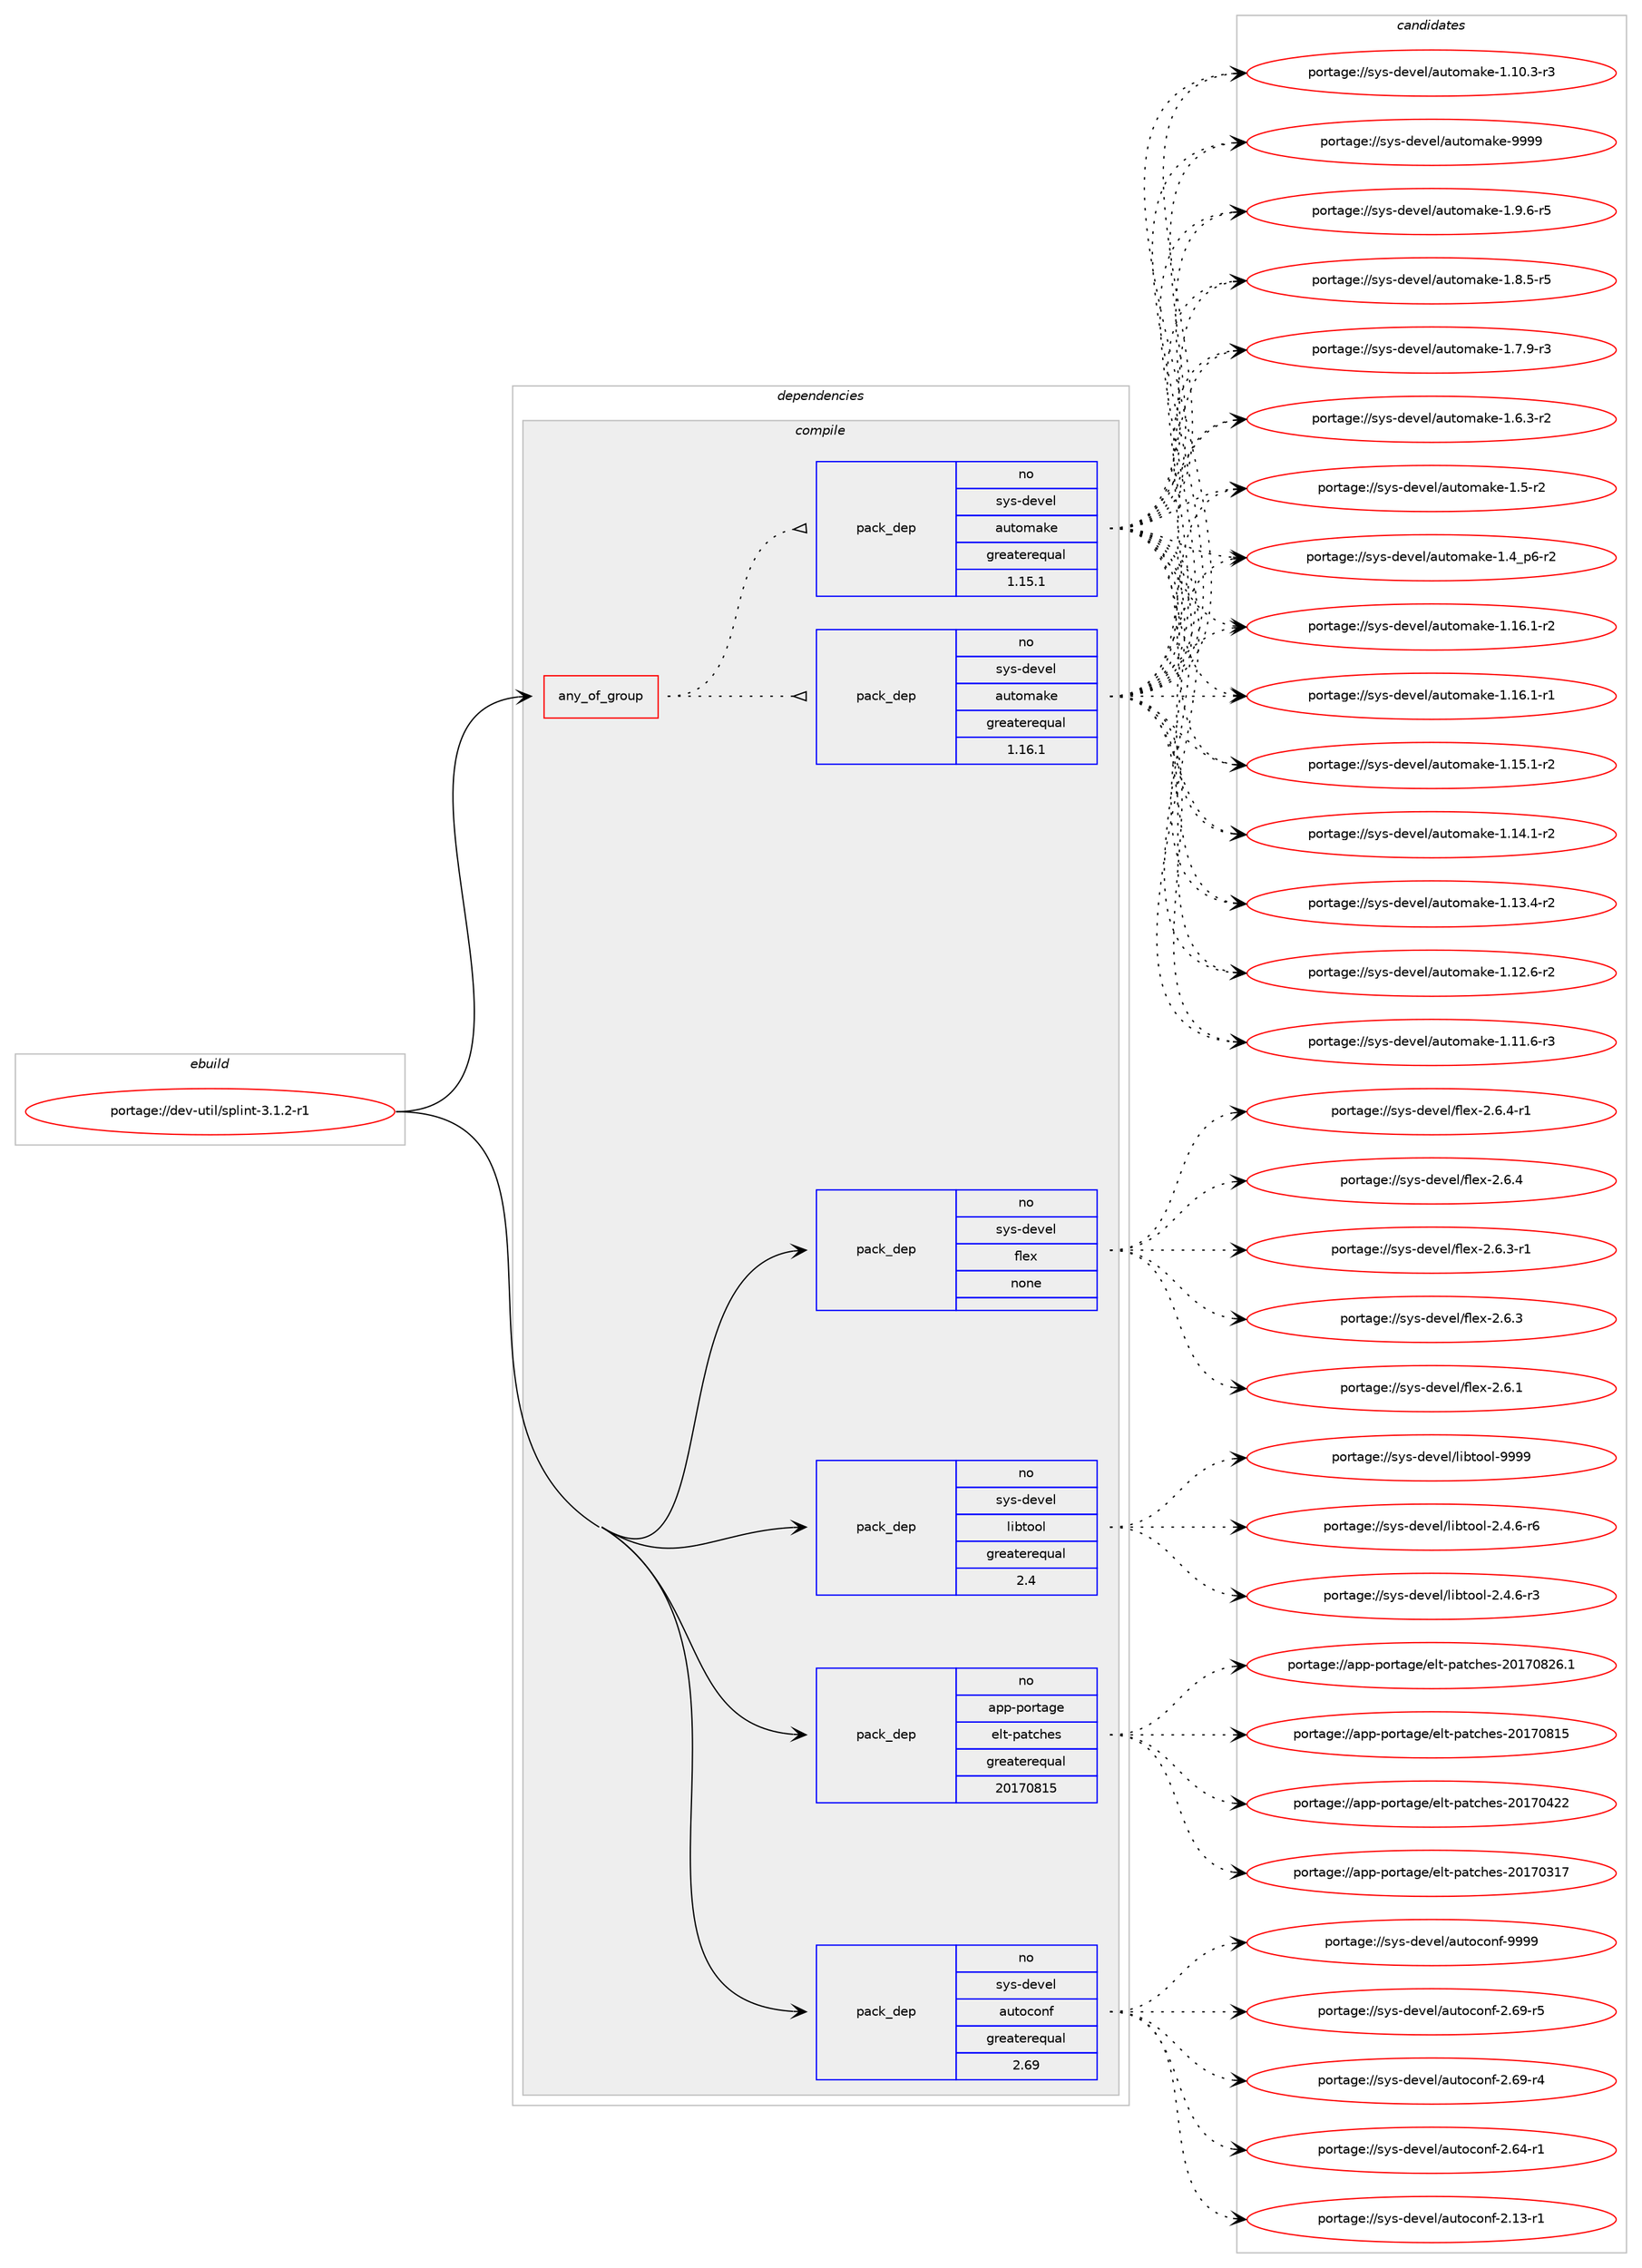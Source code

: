 digraph prolog {

# *************
# Graph options
# *************

newrank=true;
concentrate=true;
compound=true;
graph [rankdir=LR,fontname=Helvetica,fontsize=10,ranksep=1.5];#, ranksep=2.5, nodesep=0.2];
edge  [arrowhead=vee];
node  [fontname=Helvetica,fontsize=10];

# **********
# The ebuild
# **********

subgraph cluster_leftcol {
color=gray;
label=<<i>ebuild</i>>;
id [label="portage://dev-util/splint-3.1.2-r1", color=red, width=4, href="../dev-util/splint-3.1.2-r1.svg"];
}

# ****************
# The dependencies
# ****************

subgraph cluster_midcol {
color=gray;
label=<<i>dependencies</i>>;
subgraph cluster_compile {
fillcolor="#eeeeee";
style=filled;
label=<<i>compile</i>>;
subgraph any4380 {
dependency297166 [label=<<TABLE BORDER="0" CELLBORDER="1" CELLSPACING="0" CELLPADDING="4"><TR><TD CELLPADDING="10">any_of_group</TD></TR></TABLE>>, shape=none, color=red];subgraph pack231012 {
dependency297167 [label=<<TABLE BORDER="0" CELLBORDER="1" CELLSPACING="0" CELLPADDING="4" WIDTH="220"><TR><TD ROWSPAN="6" CELLPADDING="30">pack_dep</TD></TR><TR><TD WIDTH="110">no</TD></TR><TR><TD>sys-devel</TD></TR><TR><TD>automake</TD></TR><TR><TD>greaterequal</TD></TR><TR><TD>1.16.1</TD></TR></TABLE>>, shape=none, color=blue];
}
dependency297166:e -> dependency297167:w [weight=20,style="dotted",arrowhead="oinv"];
subgraph pack231013 {
dependency297168 [label=<<TABLE BORDER="0" CELLBORDER="1" CELLSPACING="0" CELLPADDING="4" WIDTH="220"><TR><TD ROWSPAN="6" CELLPADDING="30">pack_dep</TD></TR><TR><TD WIDTH="110">no</TD></TR><TR><TD>sys-devel</TD></TR><TR><TD>automake</TD></TR><TR><TD>greaterequal</TD></TR><TR><TD>1.15.1</TD></TR></TABLE>>, shape=none, color=blue];
}
dependency297166:e -> dependency297168:w [weight=20,style="dotted",arrowhead="oinv"];
}
id:e -> dependency297166:w [weight=20,style="solid",arrowhead="vee"];
subgraph pack231014 {
dependency297169 [label=<<TABLE BORDER="0" CELLBORDER="1" CELLSPACING="0" CELLPADDING="4" WIDTH="220"><TR><TD ROWSPAN="6" CELLPADDING="30">pack_dep</TD></TR><TR><TD WIDTH="110">no</TD></TR><TR><TD>app-portage</TD></TR><TR><TD>elt-patches</TD></TR><TR><TD>greaterequal</TD></TR><TR><TD>20170815</TD></TR></TABLE>>, shape=none, color=blue];
}
id:e -> dependency297169:w [weight=20,style="solid",arrowhead="vee"];
subgraph pack231015 {
dependency297170 [label=<<TABLE BORDER="0" CELLBORDER="1" CELLSPACING="0" CELLPADDING="4" WIDTH="220"><TR><TD ROWSPAN="6" CELLPADDING="30">pack_dep</TD></TR><TR><TD WIDTH="110">no</TD></TR><TR><TD>sys-devel</TD></TR><TR><TD>autoconf</TD></TR><TR><TD>greaterequal</TD></TR><TR><TD>2.69</TD></TR></TABLE>>, shape=none, color=blue];
}
id:e -> dependency297170:w [weight=20,style="solid",arrowhead="vee"];
subgraph pack231016 {
dependency297171 [label=<<TABLE BORDER="0" CELLBORDER="1" CELLSPACING="0" CELLPADDING="4" WIDTH="220"><TR><TD ROWSPAN="6" CELLPADDING="30">pack_dep</TD></TR><TR><TD WIDTH="110">no</TD></TR><TR><TD>sys-devel</TD></TR><TR><TD>flex</TD></TR><TR><TD>none</TD></TR><TR><TD></TD></TR></TABLE>>, shape=none, color=blue];
}
id:e -> dependency297171:w [weight=20,style="solid",arrowhead="vee"];
subgraph pack231017 {
dependency297172 [label=<<TABLE BORDER="0" CELLBORDER="1" CELLSPACING="0" CELLPADDING="4" WIDTH="220"><TR><TD ROWSPAN="6" CELLPADDING="30">pack_dep</TD></TR><TR><TD WIDTH="110">no</TD></TR><TR><TD>sys-devel</TD></TR><TR><TD>libtool</TD></TR><TR><TD>greaterequal</TD></TR><TR><TD>2.4</TD></TR></TABLE>>, shape=none, color=blue];
}
id:e -> dependency297172:w [weight=20,style="solid",arrowhead="vee"];
}
subgraph cluster_compileandrun {
fillcolor="#eeeeee";
style=filled;
label=<<i>compile and run</i>>;
}
subgraph cluster_run {
fillcolor="#eeeeee";
style=filled;
label=<<i>run</i>>;
}
}

# **************
# The candidates
# **************

subgraph cluster_choices {
rank=same;
color=gray;
label=<<i>candidates</i>>;

subgraph choice231012 {
color=black;
nodesep=1;
choice115121115451001011181011084797117116111109971071014557575757 [label="portage://sys-devel/automake-9999", color=red, width=4,href="../sys-devel/automake-9999.svg"];
choice115121115451001011181011084797117116111109971071014549465746544511453 [label="portage://sys-devel/automake-1.9.6-r5", color=red, width=4,href="../sys-devel/automake-1.9.6-r5.svg"];
choice115121115451001011181011084797117116111109971071014549465646534511453 [label="portage://sys-devel/automake-1.8.5-r5", color=red, width=4,href="../sys-devel/automake-1.8.5-r5.svg"];
choice115121115451001011181011084797117116111109971071014549465546574511451 [label="portage://sys-devel/automake-1.7.9-r3", color=red, width=4,href="../sys-devel/automake-1.7.9-r3.svg"];
choice115121115451001011181011084797117116111109971071014549465446514511450 [label="portage://sys-devel/automake-1.6.3-r2", color=red, width=4,href="../sys-devel/automake-1.6.3-r2.svg"];
choice11512111545100101118101108479711711611110997107101454946534511450 [label="portage://sys-devel/automake-1.5-r2", color=red, width=4,href="../sys-devel/automake-1.5-r2.svg"];
choice115121115451001011181011084797117116111109971071014549465295112544511450 [label="portage://sys-devel/automake-1.4_p6-r2", color=red, width=4,href="../sys-devel/automake-1.4_p6-r2.svg"];
choice11512111545100101118101108479711711611110997107101454946495446494511450 [label="portage://sys-devel/automake-1.16.1-r2", color=red, width=4,href="../sys-devel/automake-1.16.1-r2.svg"];
choice11512111545100101118101108479711711611110997107101454946495446494511449 [label="portage://sys-devel/automake-1.16.1-r1", color=red, width=4,href="../sys-devel/automake-1.16.1-r1.svg"];
choice11512111545100101118101108479711711611110997107101454946495346494511450 [label="portage://sys-devel/automake-1.15.1-r2", color=red, width=4,href="../sys-devel/automake-1.15.1-r2.svg"];
choice11512111545100101118101108479711711611110997107101454946495246494511450 [label="portage://sys-devel/automake-1.14.1-r2", color=red, width=4,href="../sys-devel/automake-1.14.1-r2.svg"];
choice11512111545100101118101108479711711611110997107101454946495146524511450 [label="portage://sys-devel/automake-1.13.4-r2", color=red, width=4,href="../sys-devel/automake-1.13.4-r2.svg"];
choice11512111545100101118101108479711711611110997107101454946495046544511450 [label="portage://sys-devel/automake-1.12.6-r2", color=red, width=4,href="../sys-devel/automake-1.12.6-r2.svg"];
choice11512111545100101118101108479711711611110997107101454946494946544511451 [label="portage://sys-devel/automake-1.11.6-r3", color=red, width=4,href="../sys-devel/automake-1.11.6-r3.svg"];
choice11512111545100101118101108479711711611110997107101454946494846514511451 [label="portage://sys-devel/automake-1.10.3-r3", color=red, width=4,href="../sys-devel/automake-1.10.3-r3.svg"];
dependency297167:e -> choice115121115451001011181011084797117116111109971071014557575757:w [style=dotted,weight="100"];
dependency297167:e -> choice115121115451001011181011084797117116111109971071014549465746544511453:w [style=dotted,weight="100"];
dependency297167:e -> choice115121115451001011181011084797117116111109971071014549465646534511453:w [style=dotted,weight="100"];
dependency297167:e -> choice115121115451001011181011084797117116111109971071014549465546574511451:w [style=dotted,weight="100"];
dependency297167:e -> choice115121115451001011181011084797117116111109971071014549465446514511450:w [style=dotted,weight="100"];
dependency297167:e -> choice11512111545100101118101108479711711611110997107101454946534511450:w [style=dotted,weight="100"];
dependency297167:e -> choice115121115451001011181011084797117116111109971071014549465295112544511450:w [style=dotted,weight="100"];
dependency297167:e -> choice11512111545100101118101108479711711611110997107101454946495446494511450:w [style=dotted,weight="100"];
dependency297167:e -> choice11512111545100101118101108479711711611110997107101454946495446494511449:w [style=dotted,weight="100"];
dependency297167:e -> choice11512111545100101118101108479711711611110997107101454946495346494511450:w [style=dotted,weight="100"];
dependency297167:e -> choice11512111545100101118101108479711711611110997107101454946495246494511450:w [style=dotted,weight="100"];
dependency297167:e -> choice11512111545100101118101108479711711611110997107101454946495146524511450:w [style=dotted,weight="100"];
dependency297167:e -> choice11512111545100101118101108479711711611110997107101454946495046544511450:w [style=dotted,weight="100"];
dependency297167:e -> choice11512111545100101118101108479711711611110997107101454946494946544511451:w [style=dotted,weight="100"];
dependency297167:e -> choice11512111545100101118101108479711711611110997107101454946494846514511451:w [style=dotted,weight="100"];
}
subgraph choice231013 {
color=black;
nodesep=1;
choice115121115451001011181011084797117116111109971071014557575757 [label="portage://sys-devel/automake-9999", color=red, width=4,href="../sys-devel/automake-9999.svg"];
choice115121115451001011181011084797117116111109971071014549465746544511453 [label="portage://sys-devel/automake-1.9.6-r5", color=red, width=4,href="../sys-devel/automake-1.9.6-r5.svg"];
choice115121115451001011181011084797117116111109971071014549465646534511453 [label="portage://sys-devel/automake-1.8.5-r5", color=red, width=4,href="../sys-devel/automake-1.8.5-r5.svg"];
choice115121115451001011181011084797117116111109971071014549465546574511451 [label="portage://sys-devel/automake-1.7.9-r3", color=red, width=4,href="../sys-devel/automake-1.7.9-r3.svg"];
choice115121115451001011181011084797117116111109971071014549465446514511450 [label="portage://sys-devel/automake-1.6.3-r2", color=red, width=4,href="../sys-devel/automake-1.6.3-r2.svg"];
choice11512111545100101118101108479711711611110997107101454946534511450 [label="portage://sys-devel/automake-1.5-r2", color=red, width=4,href="../sys-devel/automake-1.5-r2.svg"];
choice115121115451001011181011084797117116111109971071014549465295112544511450 [label="portage://sys-devel/automake-1.4_p6-r2", color=red, width=4,href="../sys-devel/automake-1.4_p6-r2.svg"];
choice11512111545100101118101108479711711611110997107101454946495446494511450 [label="portage://sys-devel/automake-1.16.1-r2", color=red, width=4,href="../sys-devel/automake-1.16.1-r2.svg"];
choice11512111545100101118101108479711711611110997107101454946495446494511449 [label="portage://sys-devel/automake-1.16.1-r1", color=red, width=4,href="../sys-devel/automake-1.16.1-r1.svg"];
choice11512111545100101118101108479711711611110997107101454946495346494511450 [label="portage://sys-devel/automake-1.15.1-r2", color=red, width=4,href="../sys-devel/automake-1.15.1-r2.svg"];
choice11512111545100101118101108479711711611110997107101454946495246494511450 [label="portage://sys-devel/automake-1.14.1-r2", color=red, width=4,href="../sys-devel/automake-1.14.1-r2.svg"];
choice11512111545100101118101108479711711611110997107101454946495146524511450 [label="portage://sys-devel/automake-1.13.4-r2", color=red, width=4,href="../sys-devel/automake-1.13.4-r2.svg"];
choice11512111545100101118101108479711711611110997107101454946495046544511450 [label="portage://sys-devel/automake-1.12.6-r2", color=red, width=4,href="../sys-devel/automake-1.12.6-r2.svg"];
choice11512111545100101118101108479711711611110997107101454946494946544511451 [label="portage://sys-devel/automake-1.11.6-r3", color=red, width=4,href="../sys-devel/automake-1.11.6-r3.svg"];
choice11512111545100101118101108479711711611110997107101454946494846514511451 [label="portage://sys-devel/automake-1.10.3-r3", color=red, width=4,href="../sys-devel/automake-1.10.3-r3.svg"];
dependency297168:e -> choice115121115451001011181011084797117116111109971071014557575757:w [style=dotted,weight="100"];
dependency297168:e -> choice115121115451001011181011084797117116111109971071014549465746544511453:w [style=dotted,weight="100"];
dependency297168:e -> choice115121115451001011181011084797117116111109971071014549465646534511453:w [style=dotted,weight="100"];
dependency297168:e -> choice115121115451001011181011084797117116111109971071014549465546574511451:w [style=dotted,weight="100"];
dependency297168:e -> choice115121115451001011181011084797117116111109971071014549465446514511450:w [style=dotted,weight="100"];
dependency297168:e -> choice11512111545100101118101108479711711611110997107101454946534511450:w [style=dotted,weight="100"];
dependency297168:e -> choice115121115451001011181011084797117116111109971071014549465295112544511450:w [style=dotted,weight="100"];
dependency297168:e -> choice11512111545100101118101108479711711611110997107101454946495446494511450:w [style=dotted,weight="100"];
dependency297168:e -> choice11512111545100101118101108479711711611110997107101454946495446494511449:w [style=dotted,weight="100"];
dependency297168:e -> choice11512111545100101118101108479711711611110997107101454946495346494511450:w [style=dotted,weight="100"];
dependency297168:e -> choice11512111545100101118101108479711711611110997107101454946495246494511450:w [style=dotted,weight="100"];
dependency297168:e -> choice11512111545100101118101108479711711611110997107101454946495146524511450:w [style=dotted,weight="100"];
dependency297168:e -> choice11512111545100101118101108479711711611110997107101454946495046544511450:w [style=dotted,weight="100"];
dependency297168:e -> choice11512111545100101118101108479711711611110997107101454946494946544511451:w [style=dotted,weight="100"];
dependency297168:e -> choice11512111545100101118101108479711711611110997107101454946494846514511451:w [style=dotted,weight="100"];
}
subgraph choice231014 {
color=black;
nodesep=1;
choice971121124511211111411697103101471011081164511297116991041011154550484955485650544649 [label="portage://app-portage/elt-patches-20170826.1", color=red, width=4,href="../app-portage/elt-patches-20170826.1.svg"];
choice97112112451121111141169710310147101108116451129711699104101115455048495548564953 [label="portage://app-portage/elt-patches-20170815", color=red, width=4,href="../app-portage/elt-patches-20170815.svg"];
choice97112112451121111141169710310147101108116451129711699104101115455048495548525050 [label="portage://app-portage/elt-patches-20170422", color=red, width=4,href="../app-portage/elt-patches-20170422.svg"];
choice97112112451121111141169710310147101108116451129711699104101115455048495548514955 [label="portage://app-portage/elt-patches-20170317", color=red, width=4,href="../app-portage/elt-patches-20170317.svg"];
dependency297169:e -> choice971121124511211111411697103101471011081164511297116991041011154550484955485650544649:w [style=dotted,weight="100"];
dependency297169:e -> choice97112112451121111141169710310147101108116451129711699104101115455048495548564953:w [style=dotted,weight="100"];
dependency297169:e -> choice97112112451121111141169710310147101108116451129711699104101115455048495548525050:w [style=dotted,weight="100"];
dependency297169:e -> choice97112112451121111141169710310147101108116451129711699104101115455048495548514955:w [style=dotted,weight="100"];
}
subgraph choice231015 {
color=black;
nodesep=1;
choice115121115451001011181011084797117116111991111101024557575757 [label="portage://sys-devel/autoconf-9999", color=red, width=4,href="../sys-devel/autoconf-9999.svg"];
choice1151211154510010111810110847971171161119911111010245504654574511453 [label="portage://sys-devel/autoconf-2.69-r5", color=red, width=4,href="../sys-devel/autoconf-2.69-r5.svg"];
choice1151211154510010111810110847971171161119911111010245504654574511452 [label="portage://sys-devel/autoconf-2.69-r4", color=red, width=4,href="../sys-devel/autoconf-2.69-r4.svg"];
choice1151211154510010111810110847971171161119911111010245504654524511449 [label="portage://sys-devel/autoconf-2.64-r1", color=red, width=4,href="../sys-devel/autoconf-2.64-r1.svg"];
choice1151211154510010111810110847971171161119911111010245504649514511449 [label="portage://sys-devel/autoconf-2.13-r1", color=red, width=4,href="../sys-devel/autoconf-2.13-r1.svg"];
dependency297170:e -> choice115121115451001011181011084797117116111991111101024557575757:w [style=dotted,weight="100"];
dependency297170:e -> choice1151211154510010111810110847971171161119911111010245504654574511453:w [style=dotted,weight="100"];
dependency297170:e -> choice1151211154510010111810110847971171161119911111010245504654574511452:w [style=dotted,weight="100"];
dependency297170:e -> choice1151211154510010111810110847971171161119911111010245504654524511449:w [style=dotted,weight="100"];
dependency297170:e -> choice1151211154510010111810110847971171161119911111010245504649514511449:w [style=dotted,weight="100"];
}
subgraph choice231016 {
color=black;
nodesep=1;
choice11512111545100101118101108471021081011204550465446524511449 [label="portage://sys-devel/flex-2.6.4-r1", color=red, width=4,href="../sys-devel/flex-2.6.4-r1.svg"];
choice1151211154510010111810110847102108101120455046544652 [label="portage://sys-devel/flex-2.6.4", color=red, width=4,href="../sys-devel/flex-2.6.4.svg"];
choice11512111545100101118101108471021081011204550465446514511449 [label="portage://sys-devel/flex-2.6.3-r1", color=red, width=4,href="../sys-devel/flex-2.6.3-r1.svg"];
choice1151211154510010111810110847102108101120455046544651 [label="portage://sys-devel/flex-2.6.3", color=red, width=4,href="../sys-devel/flex-2.6.3.svg"];
choice1151211154510010111810110847102108101120455046544649 [label="portage://sys-devel/flex-2.6.1", color=red, width=4,href="../sys-devel/flex-2.6.1.svg"];
dependency297171:e -> choice11512111545100101118101108471021081011204550465446524511449:w [style=dotted,weight="100"];
dependency297171:e -> choice1151211154510010111810110847102108101120455046544652:w [style=dotted,weight="100"];
dependency297171:e -> choice11512111545100101118101108471021081011204550465446514511449:w [style=dotted,weight="100"];
dependency297171:e -> choice1151211154510010111810110847102108101120455046544651:w [style=dotted,weight="100"];
dependency297171:e -> choice1151211154510010111810110847102108101120455046544649:w [style=dotted,weight="100"];
}
subgraph choice231017 {
color=black;
nodesep=1;
choice1151211154510010111810110847108105981161111111084557575757 [label="portage://sys-devel/libtool-9999", color=red, width=4,href="../sys-devel/libtool-9999.svg"];
choice1151211154510010111810110847108105981161111111084550465246544511454 [label="portage://sys-devel/libtool-2.4.6-r6", color=red, width=4,href="../sys-devel/libtool-2.4.6-r6.svg"];
choice1151211154510010111810110847108105981161111111084550465246544511451 [label="portage://sys-devel/libtool-2.4.6-r3", color=red, width=4,href="../sys-devel/libtool-2.4.6-r3.svg"];
dependency297172:e -> choice1151211154510010111810110847108105981161111111084557575757:w [style=dotted,weight="100"];
dependency297172:e -> choice1151211154510010111810110847108105981161111111084550465246544511454:w [style=dotted,weight="100"];
dependency297172:e -> choice1151211154510010111810110847108105981161111111084550465246544511451:w [style=dotted,weight="100"];
}
}

}
